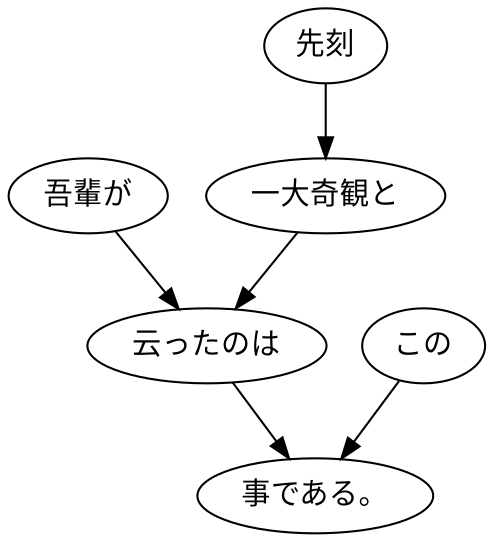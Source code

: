 digraph graph4338 {
	node0 [label="吾輩が"];
	node1 [label="先刻"];
	node2 [label="一大奇観と"];
	node3 [label="云ったのは"];
	node4 [label="この"];
	node5 [label="事である。"];
	node0 -> node3;
	node1 -> node2;
	node2 -> node3;
	node3 -> node5;
	node4 -> node5;
}
